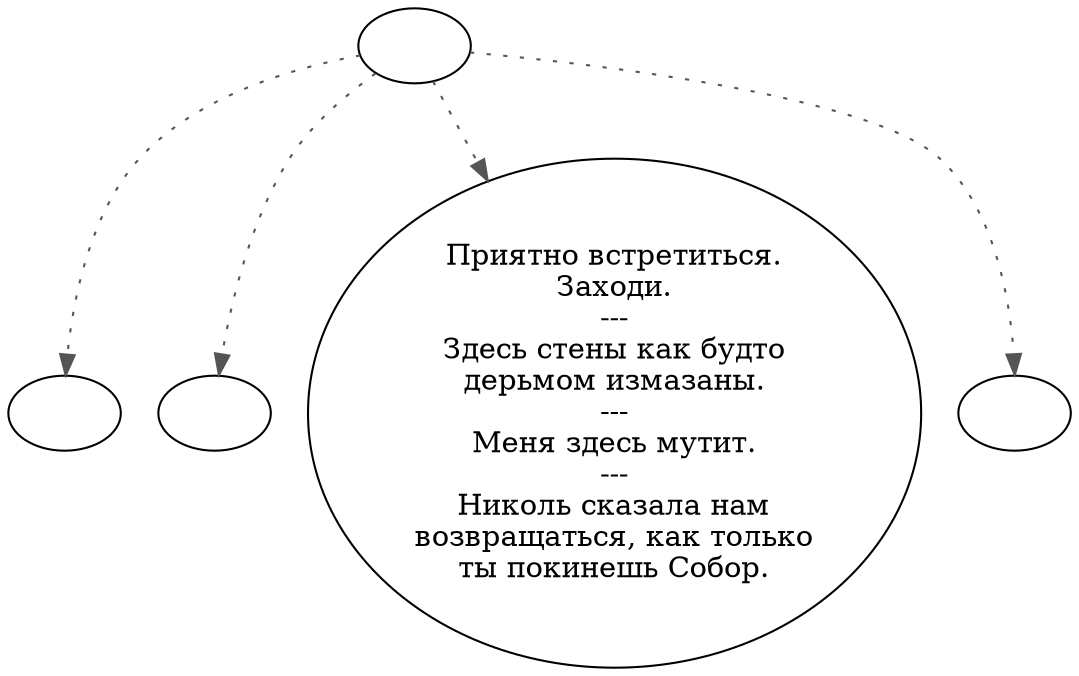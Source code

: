 digraph folinvad {
  "start" [style=filled       fillcolor="#FFFFFF"       color="#000000"]
  "start" -> "Initialize_p_proc" [style=dotted color="#555555"]
  "start" -> "talk_p_proc" [style=dotted color="#555555"]
  "start" -> "critter_p_proc" [style=dotted color="#555555"]
  "start" -> "map_enter_p_proc" [style=dotted color="#555555"]
  "start" [label=""]
  "talk_p_proc" [style=filled       fillcolor="#FFFFFF"       color="#000000"]
  "talk_p_proc" [label=""]
  "Initialize_p_proc" [style=filled       fillcolor="#FFFFFF"       color="#000000"]
  "Initialize_p_proc" [label=""]
  "critter_p_proc" [style=filled       fillcolor="#FFFFFF"       color="#000000"]
  "critter_p_proc" [label="Приятно встретиться.\nЗаходи.\n---\nЗдесь стены как будто\nдерьмом измазаны.\n---\nМеня здесь мутит.\n---\nНиколь сказала нам\nвозвращаться, как только\nты покинешь Собор."]
  "map_enter_p_proc" [style=filled       fillcolor="#FFFFFF"       color="#000000"]
  "map_enter_p_proc" [label=""]
}